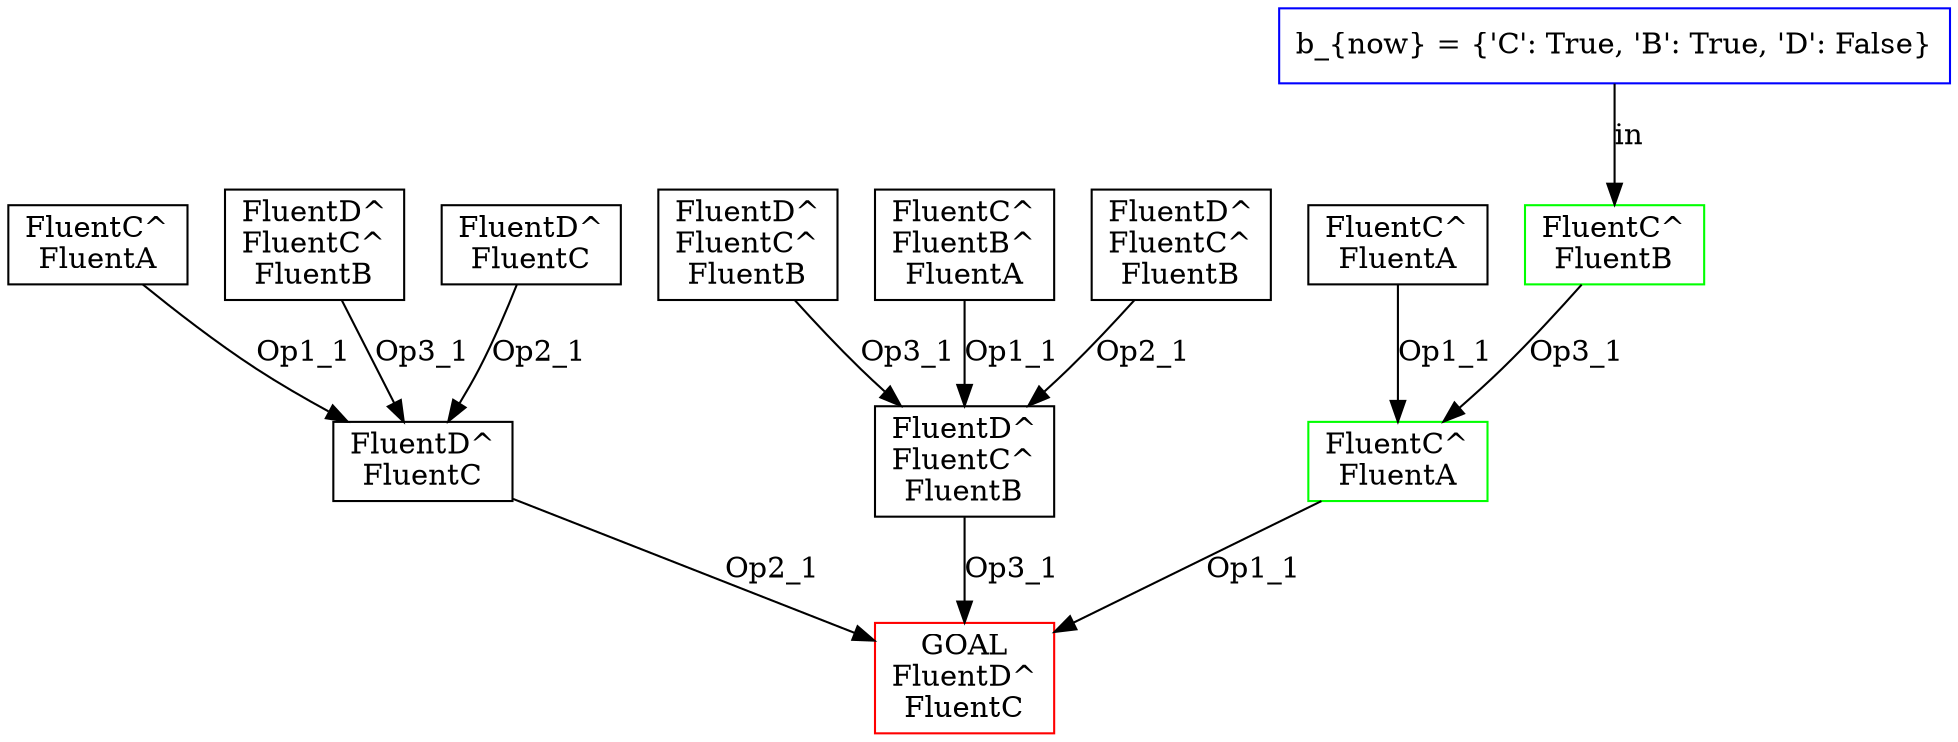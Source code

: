 digraph planningTree {
	r0 [label="GOAL\nFluentD^\nFluentC", shape=box, color=red];
	r1 [label="FluentD^\nFluentC", shape=box];
	r1 -> r0 [label="Op2_1"];
	r2 [label="FluentD^\nFluentC^\nFluentB", shape=box];
	r2 -> r0 [label="Op3_1"];
	r3 [label="FluentC^\nFluentA", shape=box];
	r3 -> r0 [label="Op1_1"];
	r4 [label="FluentC^\nFluentA", shape=box];
	r4 -> r1 [label="Op1_1"];
	r5 [label="FluentD^\nFluentC^\nFluentB", shape=box];
	r5 -> r1 [label="Op3_1"];
	r6 [label="FluentD^\nFluentC", shape=box];
	r6 -> r1 [label="Op2_1"];
	r7 [label="FluentD^\nFluentC^\nFluentB", shape=box];
	r7 -> r2 [label="Op3_1"];
	r8 [label="FluentC^\nFluentB^\nFluentA", shape=box];
	r8 -> r2 [label="Op1_1"];
	r9 [label="FluentD^\nFluentC^\nFluentB", shape=box];
	r9 -> r2 [label="Op2_1"];
	r10 [label="FluentC^\nFluentA", shape=box];
	r10 -> r3 [label="Op1_1"];
	r11 [label="FluentC^\nFluentB", shape=box];
	r11 -> r3 [label="Op3_1"];
	r11[color = green];
	r3[color = green];
	bnow [shape=box, color=blue, label="b_{now} = {'C': True, 'B': True, 'D': False}"];
	bnow -> r11 [label="in"];
}